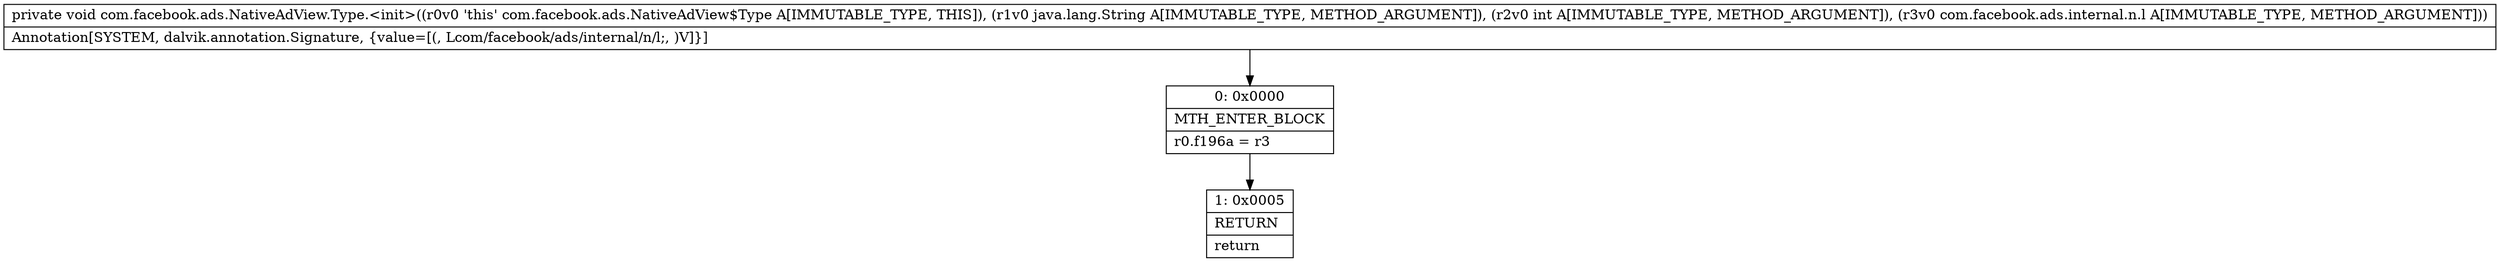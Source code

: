 digraph "CFG forcom.facebook.ads.NativeAdView.Type.\<init\>(Ljava\/lang\/String;ILcom\/facebook\/ads\/internal\/n\/l;)V" {
Node_0 [shape=record,label="{0\:\ 0x0000|MTH_ENTER_BLOCK\l|r0.f196a = r3\l}"];
Node_1 [shape=record,label="{1\:\ 0x0005|RETURN\l|return\l}"];
MethodNode[shape=record,label="{private void com.facebook.ads.NativeAdView.Type.\<init\>((r0v0 'this' com.facebook.ads.NativeAdView$Type A[IMMUTABLE_TYPE, THIS]), (r1v0 java.lang.String A[IMMUTABLE_TYPE, METHOD_ARGUMENT]), (r2v0 int A[IMMUTABLE_TYPE, METHOD_ARGUMENT]), (r3v0 com.facebook.ads.internal.n.l A[IMMUTABLE_TYPE, METHOD_ARGUMENT]))  | Annotation[SYSTEM, dalvik.annotation.Signature, \{value=[(, Lcom\/facebook\/ads\/internal\/n\/l;, )V]\}]\l}"];
MethodNode -> Node_0;
Node_0 -> Node_1;
}

